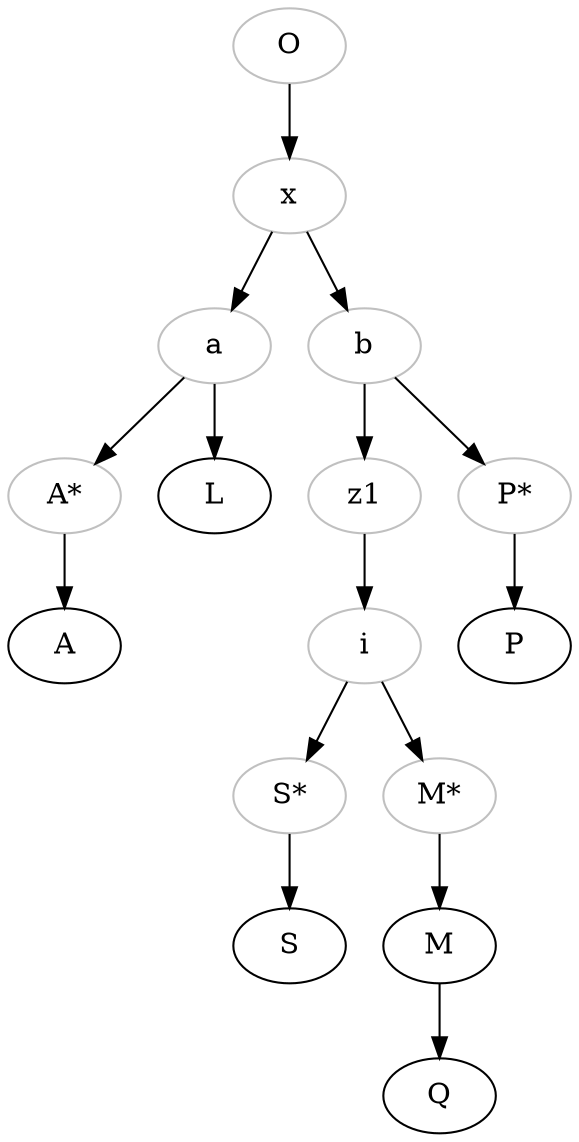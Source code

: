 digraph {

    O[color="grey"];
    x[color="grey"];
    a[color="grey"];
    b[color="grey"];
    z1[color="grey"];
    i[color="grey"];
    Astar[color="grey", label="A*"];
    Pstar[color="grey", label="P*"];
    Sstar[color="grey", label="S*"];
    Mstar[color="grey", label="M*"];

    O -> x;
    x -> a;
    a -> L;
    a -> Astar;
    Astar -> A;
    x -> b;
    b -> Pstar;
    Pstar -> P;
    b -> z1;
    z1 -> i;
    i -> Sstar;
    Sstar -> S;
    i -> Mstar;
    Mstar -> M;
    M -> Q;

}
